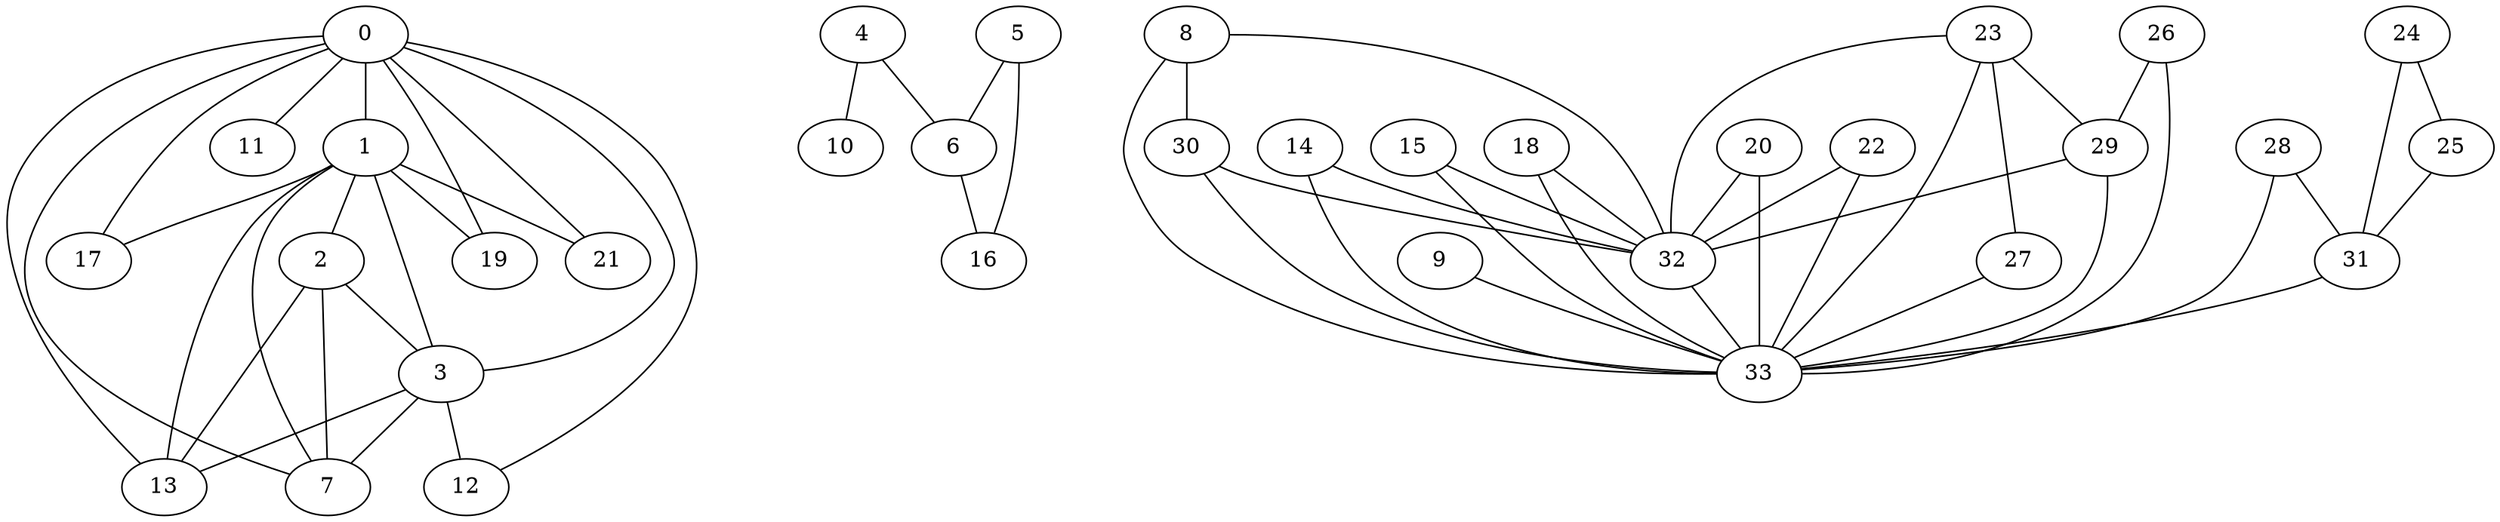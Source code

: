 graph {
	0 -- 1
	0 -- 3
	0 -- 7
	0 -- 11
	0 -- 12
	0 -- 13
	0 -- 17
	0 -- 19
	0 -- 21
	1 -- 2
	1 -- 3
	1 -- 7
	1 -- 13
	1 -- 17
	1 -- 19
	1 -- 21
	2 -- 3
	2 -- 7
	2 -- 13
	3 -- 7
	3 -- 12
	3 -- 13
	4 -- 6
	4 -- 10
	5 -- 6
	5 -- 16
	6 -- 16
	8 -- 30
	8 -- 32
	8 -- 33
	9 -- 33
	14 -- 32
	14 -- 33
	15 -- 32
	15 -- 33
	18 -- 32
	18 -- 33
	20 -- 32
	20 -- 33
	22 -- 32
	22 -- 33
	23 -- 27
	23 -- 29
	23 -- 32
	23 -- 33
	24 -- 25
	24 -- 31
	25 -- 31
	26 -- 29
	26 -- 33
	27 -- 33
	28 -- 31
	28 -- 33
	29 -- 32
	29 -- 33
	30 -- 32
	30 -- 33
	31 -- 33
	32 -- 33
}
